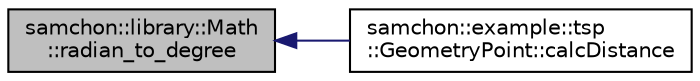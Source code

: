 digraph "samchon::library::Math::radian_to_degree"
{
  edge [fontname="Helvetica",fontsize="10",labelfontname="Helvetica",labelfontsize="10"];
  node [fontname="Helvetica",fontsize="10",shape=record];
  rankdir="LR";
  Node1 [label="samchon::library::Math\l::radian_to_degree",height=0.2,width=0.4,color="black", fillcolor="grey75", style="filled", fontcolor="black"];
  Node1 -> Node2 [dir="back",color="midnightblue",fontsize="10",style="solid",fontname="Helvetica"];
  Node2 [label="samchon::example::tsp\l::GeometryPoint::calcDistance",height=0.2,width=0.4,color="black", fillcolor="white", style="filled",URL="$d3/da4/classsamchon_1_1example_1_1tsp_1_1GeometryPoint.html#a143d5911e5bcee8db78bf600a8644aee",tooltip="Calculate distance between target Branch. "];
}

